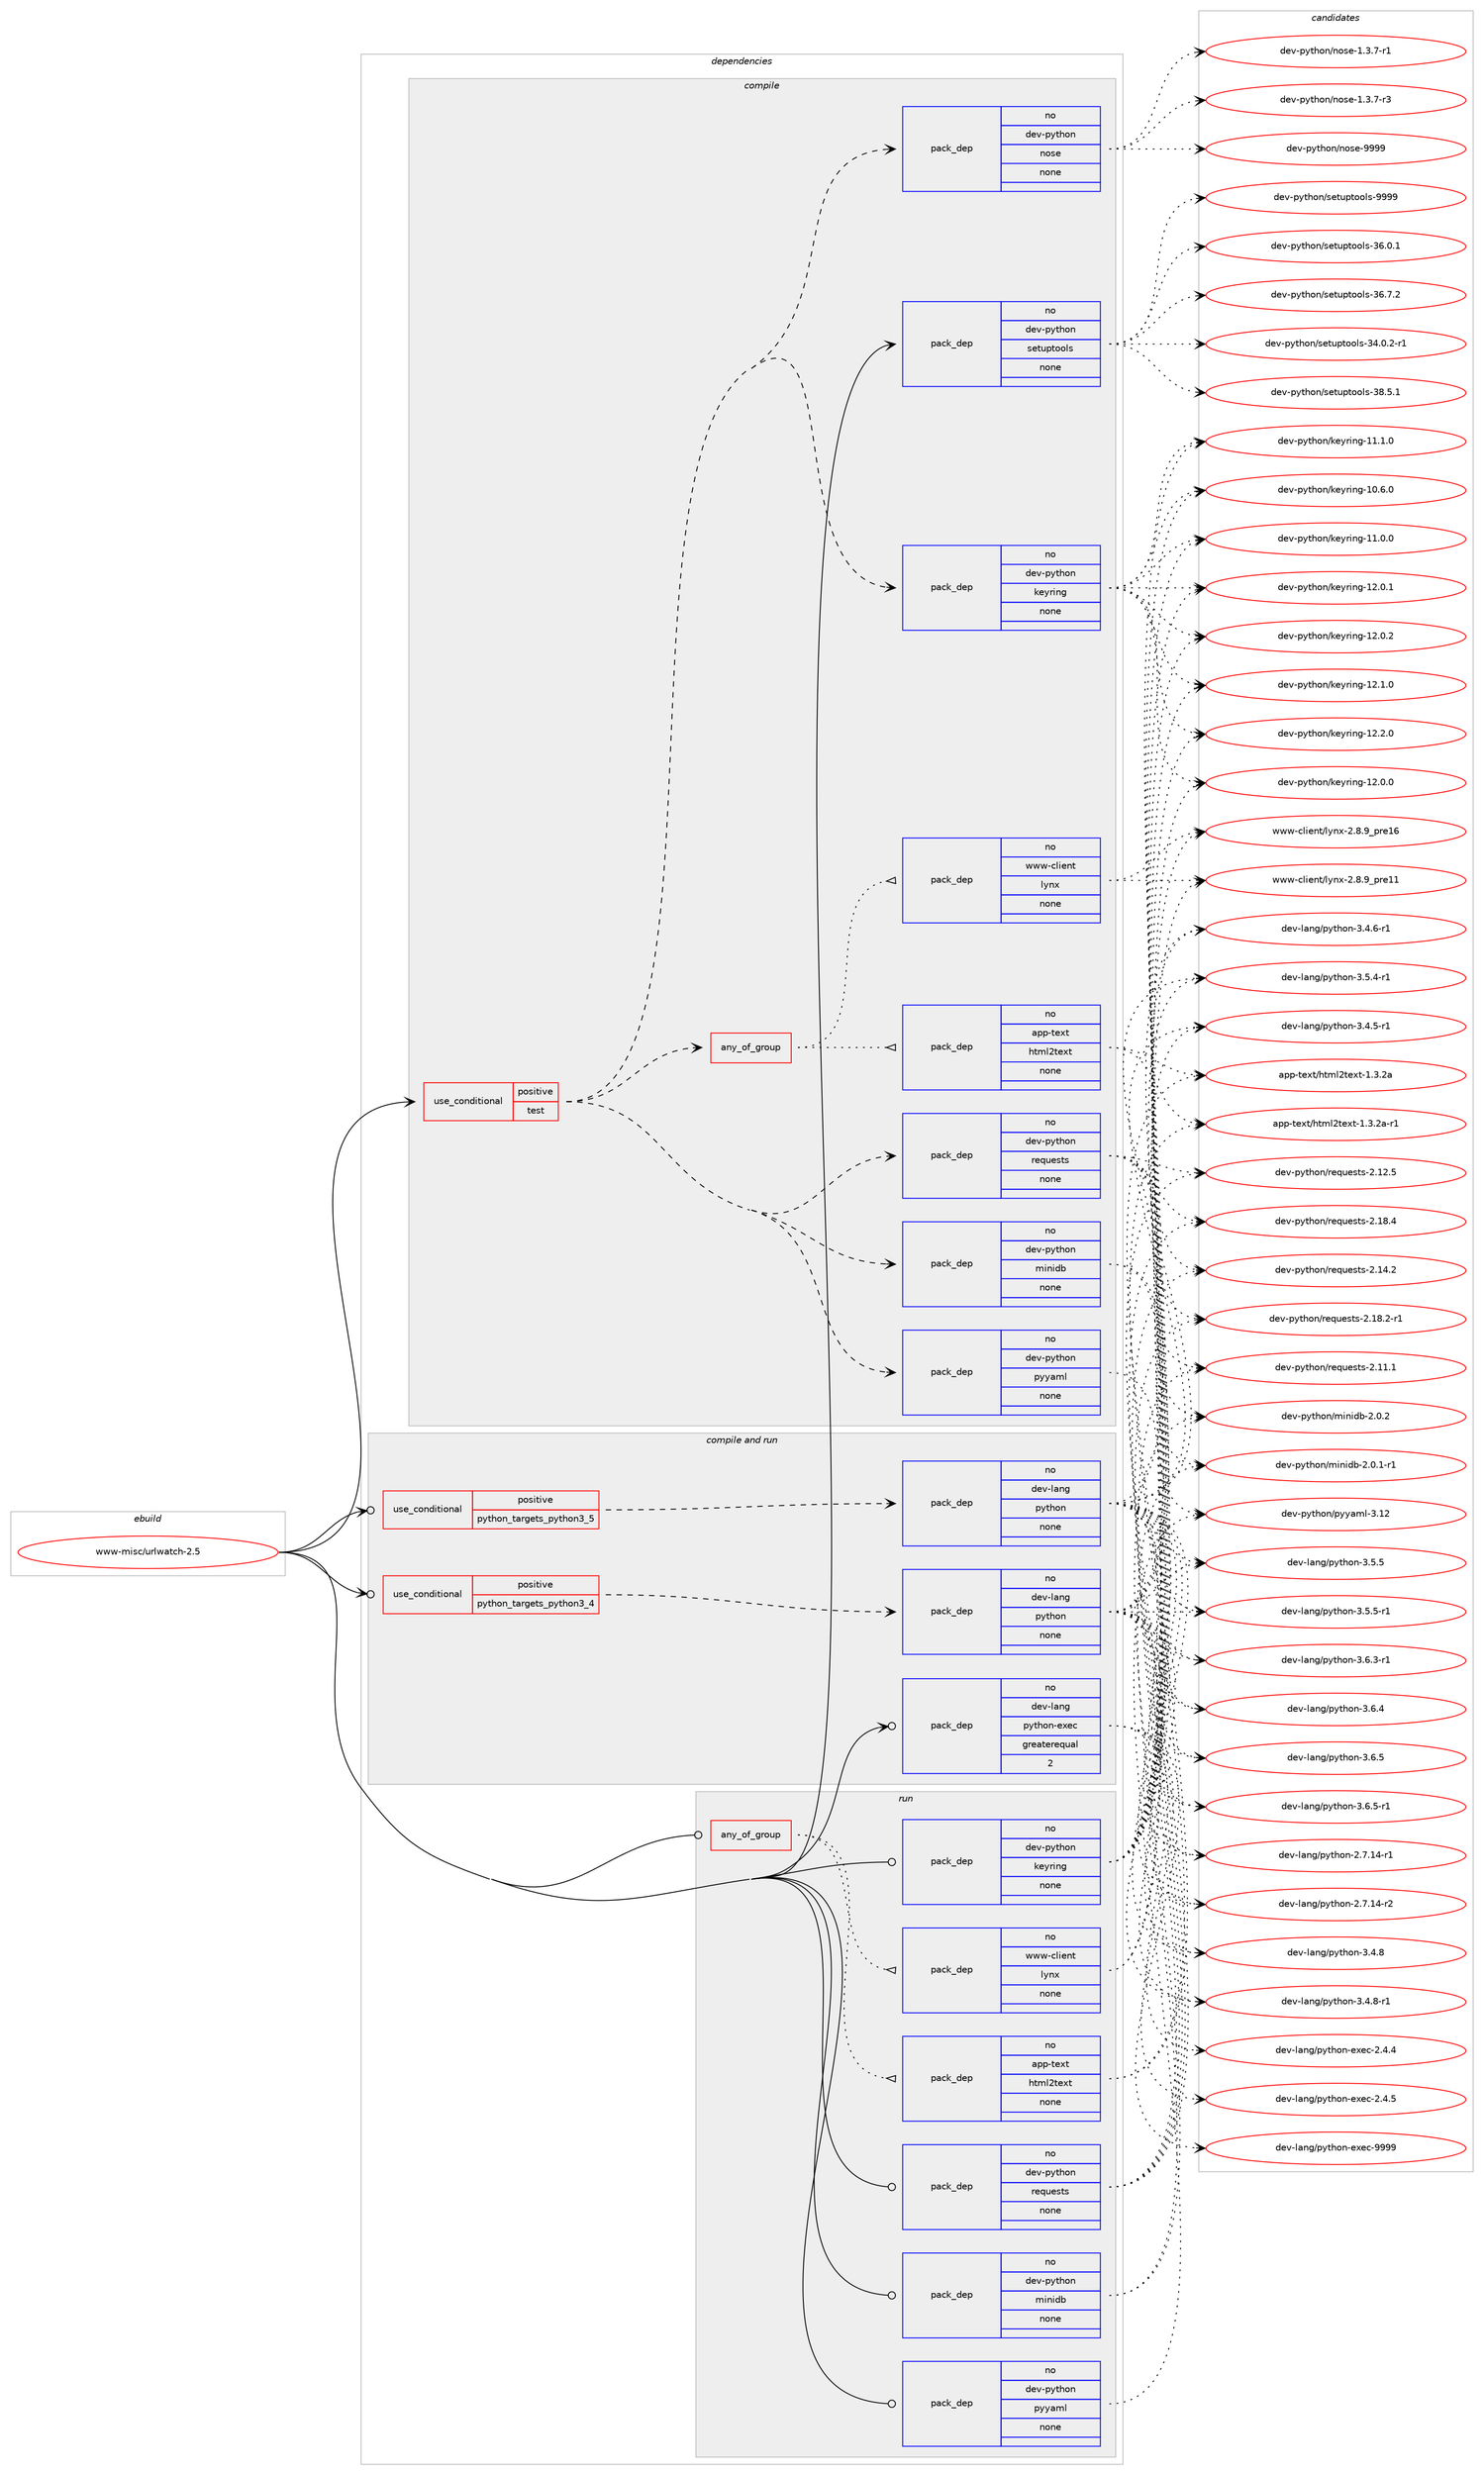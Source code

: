 digraph prolog {

# *************
# Graph options
# *************

newrank=true;
concentrate=true;
compound=true;
graph [rankdir=LR,fontname=Helvetica,fontsize=10,ranksep=1.5];#, ranksep=2.5, nodesep=0.2];
edge  [arrowhead=vee];
node  [fontname=Helvetica,fontsize=10];

# **********
# The ebuild
# **********

subgraph cluster_leftcol {
color=gray;
rank=same;
label=<<i>ebuild</i>>;
id [label="www-misc/urlwatch-2.5", color=red, width=4, href="../www-misc/urlwatch-2.5.svg"];
}

# ****************
# The dependencies
# ****************

subgraph cluster_midcol {
color=gray;
label=<<i>dependencies</i>>;
subgraph cluster_compile {
fillcolor="#eeeeee";
style=filled;
label=<<i>compile</i>>;
subgraph cond837 {
dependency8840 [label=<<TABLE BORDER="0" CELLBORDER="1" CELLSPACING="0" CELLPADDING="4"><TR><TD ROWSPAN="3" CELLPADDING="10">use_conditional</TD></TR><TR><TD>positive</TD></TR><TR><TD>test</TD></TR></TABLE>>, shape=none, color=red];
subgraph pack7899 {
dependency8841 [label=<<TABLE BORDER="0" CELLBORDER="1" CELLSPACING="0" CELLPADDING="4" WIDTH="220"><TR><TD ROWSPAN="6" CELLPADDING="30">pack_dep</TD></TR><TR><TD WIDTH="110">no</TD></TR><TR><TD>dev-python</TD></TR><TR><TD>keyring</TD></TR><TR><TD>none</TD></TR><TR><TD></TD></TR></TABLE>>, shape=none, color=blue];
}
dependency8840:e -> dependency8841:w [weight=20,style="dashed",arrowhead="vee"];
subgraph pack7900 {
dependency8842 [label=<<TABLE BORDER="0" CELLBORDER="1" CELLSPACING="0" CELLPADDING="4" WIDTH="220"><TR><TD ROWSPAN="6" CELLPADDING="30">pack_dep</TD></TR><TR><TD WIDTH="110">no</TD></TR><TR><TD>dev-python</TD></TR><TR><TD>pyyaml</TD></TR><TR><TD>none</TD></TR><TR><TD></TD></TR></TABLE>>, shape=none, color=blue];
}
dependency8840:e -> dependency8842:w [weight=20,style="dashed",arrowhead="vee"];
subgraph pack7901 {
dependency8843 [label=<<TABLE BORDER="0" CELLBORDER="1" CELLSPACING="0" CELLPADDING="4" WIDTH="220"><TR><TD ROWSPAN="6" CELLPADDING="30">pack_dep</TD></TR><TR><TD WIDTH="110">no</TD></TR><TR><TD>dev-python</TD></TR><TR><TD>minidb</TD></TR><TR><TD>none</TD></TR><TR><TD></TD></TR></TABLE>>, shape=none, color=blue];
}
dependency8840:e -> dependency8843:w [weight=20,style="dashed",arrowhead="vee"];
subgraph pack7902 {
dependency8844 [label=<<TABLE BORDER="0" CELLBORDER="1" CELLSPACING="0" CELLPADDING="4" WIDTH="220"><TR><TD ROWSPAN="6" CELLPADDING="30">pack_dep</TD></TR><TR><TD WIDTH="110">no</TD></TR><TR><TD>dev-python</TD></TR><TR><TD>requests</TD></TR><TR><TD>none</TD></TR><TR><TD></TD></TR></TABLE>>, shape=none, color=blue];
}
dependency8840:e -> dependency8844:w [weight=20,style="dashed",arrowhead="vee"];
subgraph any100 {
dependency8845 [label=<<TABLE BORDER="0" CELLBORDER="1" CELLSPACING="0" CELLPADDING="4"><TR><TD CELLPADDING="10">any_of_group</TD></TR></TABLE>>, shape=none, color=red];subgraph pack7903 {
dependency8846 [label=<<TABLE BORDER="0" CELLBORDER="1" CELLSPACING="0" CELLPADDING="4" WIDTH="220"><TR><TD ROWSPAN="6" CELLPADDING="30">pack_dep</TD></TR><TR><TD WIDTH="110">no</TD></TR><TR><TD>www-client</TD></TR><TR><TD>lynx</TD></TR><TR><TD>none</TD></TR><TR><TD></TD></TR></TABLE>>, shape=none, color=blue];
}
dependency8845:e -> dependency8846:w [weight=20,style="dotted",arrowhead="oinv"];
subgraph pack7904 {
dependency8847 [label=<<TABLE BORDER="0" CELLBORDER="1" CELLSPACING="0" CELLPADDING="4" WIDTH="220"><TR><TD ROWSPAN="6" CELLPADDING="30">pack_dep</TD></TR><TR><TD WIDTH="110">no</TD></TR><TR><TD>app-text</TD></TR><TR><TD>html2text</TD></TR><TR><TD>none</TD></TR><TR><TD></TD></TR></TABLE>>, shape=none, color=blue];
}
dependency8845:e -> dependency8847:w [weight=20,style="dotted",arrowhead="oinv"];
}
dependency8840:e -> dependency8845:w [weight=20,style="dashed",arrowhead="vee"];
subgraph pack7905 {
dependency8848 [label=<<TABLE BORDER="0" CELLBORDER="1" CELLSPACING="0" CELLPADDING="4" WIDTH="220"><TR><TD ROWSPAN="6" CELLPADDING="30">pack_dep</TD></TR><TR><TD WIDTH="110">no</TD></TR><TR><TD>dev-python</TD></TR><TR><TD>nose</TD></TR><TR><TD>none</TD></TR><TR><TD></TD></TR></TABLE>>, shape=none, color=blue];
}
dependency8840:e -> dependency8848:w [weight=20,style="dashed",arrowhead="vee"];
}
id:e -> dependency8840:w [weight=20,style="solid",arrowhead="vee"];
subgraph pack7906 {
dependency8849 [label=<<TABLE BORDER="0" CELLBORDER="1" CELLSPACING="0" CELLPADDING="4" WIDTH="220"><TR><TD ROWSPAN="6" CELLPADDING="30">pack_dep</TD></TR><TR><TD WIDTH="110">no</TD></TR><TR><TD>dev-python</TD></TR><TR><TD>setuptools</TD></TR><TR><TD>none</TD></TR><TR><TD></TD></TR></TABLE>>, shape=none, color=blue];
}
id:e -> dependency8849:w [weight=20,style="solid",arrowhead="vee"];
}
subgraph cluster_compileandrun {
fillcolor="#eeeeee";
style=filled;
label=<<i>compile and run</i>>;
subgraph cond838 {
dependency8850 [label=<<TABLE BORDER="0" CELLBORDER="1" CELLSPACING="0" CELLPADDING="4"><TR><TD ROWSPAN="3" CELLPADDING="10">use_conditional</TD></TR><TR><TD>positive</TD></TR><TR><TD>python_targets_python3_4</TD></TR></TABLE>>, shape=none, color=red];
subgraph pack7907 {
dependency8851 [label=<<TABLE BORDER="0" CELLBORDER="1" CELLSPACING="0" CELLPADDING="4" WIDTH="220"><TR><TD ROWSPAN="6" CELLPADDING="30">pack_dep</TD></TR><TR><TD WIDTH="110">no</TD></TR><TR><TD>dev-lang</TD></TR><TR><TD>python</TD></TR><TR><TD>none</TD></TR><TR><TD></TD></TR></TABLE>>, shape=none, color=blue];
}
dependency8850:e -> dependency8851:w [weight=20,style="dashed",arrowhead="vee"];
}
id:e -> dependency8850:w [weight=20,style="solid",arrowhead="odotvee"];
subgraph cond839 {
dependency8852 [label=<<TABLE BORDER="0" CELLBORDER="1" CELLSPACING="0" CELLPADDING="4"><TR><TD ROWSPAN="3" CELLPADDING="10">use_conditional</TD></TR><TR><TD>positive</TD></TR><TR><TD>python_targets_python3_5</TD></TR></TABLE>>, shape=none, color=red];
subgraph pack7908 {
dependency8853 [label=<<TABLE BORDER="0" CELLBORDER="1" CELLSPACING="0" CELLPADDING="4" WIDTH="220"><TR><TD ROWSPAN="6" CELLPADDING="30">pack_dep</TD></TR><TR><TD WIDTH="110">no</TD></TR><TR><TD>dev-lang</TD></TR><TR><TD>python</TD></TR><TR><TD>none</TD></TR><TR><TD></TD></TR></TABLE>>, shape=none, color=blue];
}
dependency8852:e -> dependency8853:w [weight=20,style="dashed",arrowhead="vee"];
}
id:e -> dependency8852:w [weight=20,style="solid",arrowhead="odotvee"];
subgraph pack7909 {
dependency8854 [label=<<TABLE BORDER="0" CELLBORDER="1" CELLSPACING="0" CELLPADDING="4" WIDTH="220"><TR><TD ROWSPAN="6" CELLPADDING="30">pack_dep</TD></TR><TR><TD WIDTH="110">no</TD></TR><TR><TD>dev-lang</TD></TR><TR><TD>python-exec</TD></TR><TR><TD>greaterequal</TD></TR><TR><TD>2</TD></TR></TABLE>>, shape=none, color=blue];
}
id:e -> dependency8854:w [weight=20,style="solid",arrowhead="odotvee"];
}
subgraph cluster_run {
fillcolor="#eeeeee";
style=filled;
label=<<i>run</i>>;
subgraph any101 {
dependency8855 [label=<<TABLE BORDER="0" CELLBORDER="1" CELLSPACING="0" CELLPADDING="4"><TR><TD CELLPADDING="10">any_of_group</TD></TR></TABLE>>, shape=none, color=red];subgraph pack7910 {
dependency8856 [label=<<TABLE BORDER="0" CELLBORDER="1" CELLSPACING="0" CELLPADDING="4" WIDTH="220"><TR><TD ROWSPAN="6" CELLPADDING="30">pack_dep</TD></TR><TR><TD WIDTH="110">no</TD></TR><TR><TD>www-client</TD></TR><TR><TD>lynx</TD></TR><TR><TD>none</TD></TR><TR><TD></TD></TR></TABLE>>, shape=none, color=blue];
}
dependency8855:e -> dependency8856:w [weight=20,style="dotted",arrowhead="oinv"];
subgraph pack7911 {
dependency8857 [label=<<TABLE BORDER="0" CELLBORDER="1" CELLSPACING="0" CELLPADDING="4" WIDTH="220"><TR><TD ROWSPAN="6" CELLPADDING="30">pack_dep</TD></TR><TR><TD WIDTH="110">no</TD></TR><TR><TD>app-text</TD></TR><TR><TD>html2text</TD></TR><TR><TD>none</TD></TR><TR><TD></TD></TR></TABLE>>, shape=none, color=blue];
}
dependency8855:e -> dependency8857:w [weight=20,style="dotted",arrowhead="oinv"];
}
id:e -> dependency8855:w [weight=20,style="solid",arrowhead="odot"];
subgraph pack7912 {
dependency8858 [label=<<TABLE BORDER="0" CELLBORDER="1" CELLSPACING="0" CELLPADDING="4" WIDTH="220"><TR><TD ROWSPAN="6" CELLPADDING="30">pack_dep</TD></TR><TR><TD WIDTH="110">no</TD></TR><TR><TD>dev-python</TD></TR><TR><TD>keyring</TD></TR><TR><TD>none</TD></TR><TR><TD></TD></TR></TABLE>>, shape=none, color=blue];
}
id:e -> dependency8858:w [weight=20,style="solid",arrowhead="odot"];
subgraph pack7913 {
dependency8859 [label=<<TABLE BORDER="0" CELLBORDER="1" CELLSPACING="0" CELLPADDING="4" WIDTH="220"><TR><TD ROWSPAN="6" CELLPADDING="30">pack_dep</TD></TR><TR><TD WIDTH="110">no</TD></TR><TR><TD>dev-python</TD></TR><TR><TD>minidb</TD></TR><TR><TD>none</TD></TR><TR><TD></TD></TR></TABLE>>, shape=none, color=blue];
}
id:e -> dependency8859:w [weight=20,style="solid",arrowhead="odot"];
subgraph pack7914 {
dependency8860 [label=<<TABLE BORDER="0" CELLBORDER="1" CELLSPACING="0" CELLPADDING="4" WIDTH="220"><TR><TD ROWSPAN="6" CELLPADDING="30">pack_dep</TD></TR><TR><TD WIDTH="110">no</TD></TR><TR><TD>dev-python</TD></TR><TR><TD>pyyaml</TD></TR><TR><TD>none</TD></TR><TR><TD></TD></TR></TABLE>>, shape=none, color=blue];
}
id:e -> dependency8860:w [weight=20,style="solid",arrowhead="odot"];
subgraph pack7915 {
dependency8861 [label=<<TABLE BORDER="0" CELLBORDER="1" CELLSPACING="0" CELLPADDING="4" WIDTH="220"><TR><TD ROWSPAN="6" CELLPADDING="30">pack_dep</TD></TR><TR><TD WIDTH="110">no</TD></TR><TR><TD>dev-python</TD></TR><TR><TD>requests</TD></TR><TR><TD>none</TD></TR><TR><TD></TD></TR></TABLE>>, shape=none, color=blue];
}
id:e -> dependency8861:w [weight=20,style="solid",arrowhead="odot"];
}
}

# **************
# The candidates
# **************

subgraph cluster_choices {
rank=same;
color=gray;
label=<<i>candidates</i>>;

subgraph choice7899 {
color=black;
nodesep=1;
choice100101118451121211161041111104710710112111410511010345495046484648 [label="dev-python/keyring-12.0.0", color=red, width=4,href="../dev-python/keyring-12.0.0.svg"];
choice100101118451121211161041111104710710112111410511010345494846544648 [label="dev-python/keyring-10.6.0", color=red, width=4,href="../dev-python/keyring-10.6.0.svg"];
choice100101118451121211161041111104710710112111410511010345494946484648 [label="dev-python/keyring-11.0.0", color=red, width=4,href="../dev-python/keyring-11.0.0.svg"];
choice100101118451121211161041111104710710112111410511010345494946494648 [label="dev-python/keyring-11.1.0", color=red, width=4,href="../dev-python/keyring-11.1.0.svg"];
choice100101118451121211161041111104710710112111410511010345495046484649 [label="dev-python/keyring-12.0.1", color=red, width=4,href="../dev-python/keyring-12.0.1.svg"];
choice100101118451121211161041111104710710112111410511010345495046484650 [label="dev-python/keyring-12.0.2", color=red, width=4,href="../dev-python/keyring-12.0.2.svg"];
choice100101118451121211161041111104710710112111410511010345495046494648 [label="dev-python/keyring-12.1.0", color=red, width=4,href="../dev-python/keyring-12.1.0.svg"];
choice100101118451121211161041111104710710112111410511010345495046504648 [label="dev-python/keyring-12.2.0", color=red, width=4,href="../dev-python/keyring-12.2.0.svg"];
dependency8841:e -> choice100101118451121211161041111104710710112111410511010345495046484648:w [style=dotted,weight="100"];
dependency8841:e -> choice100101118451121211161041111104710710112111410511010345494846544648:w [style=dotted,weight="100"];
dependency8841:e -> choice100101118451121211161041111104710710112111410511010345494946484648:w [style=dotted,weight="100"];
dependency8841:e -> choice100101118451121211161041111104710710112111410511010345494946494648:w [style=dotted,weight="100"];
dependency8841:e -> choice100101118451121211161041111104710710112111410511010345495046484649:w [style=dotted,weight="100"];
dependency8841:e -> choice100101118451121211161041111104710710112111410511010345495046484650:w [style=dotted,weight="100"];
dependency8841:e -> choice100101118451121211161041111104710710112111410511010345495046494648:w [style=dotted,weight="100"];
dependency8841:e -> choice100101118451121211161041111104710710112111410511010345495046504648:w [style=dotted,weight="100"];
}
subgraph choice7900 {
color=black;
nodesep=1;
choice1001011184511212111610411111047112121121971091084551464950 [label="dev-python/pyyaml-3.12", color=red, width=4,href="../dev-python/pyyaml-3.12.svg"];
dependency8842:e -> choice1001011184511212111610411111047112121121971091084551464950:w [style=dotted,weight="100"];
}
subgraph choice7901 {
color=black;
nodesep=1;
choice1001011184511212111610411111047109105110105100984550464846494511449 [label="dev-python/minidb-2.0.1-r1", color=red, width=4,href="../dev-python/minidb-2.0.1-r1.svg"];
choice100101118451121211161041111104710910511010510098455046484650 [label="dev-python/minidb-2.0.2", color=red, width=4,href="../dev-python/minidb-2.0.2.svg"];
dependency8843:e -> choice1001011184511212111610411111047109105110105100984550464846494511449:w [style=dotted,weight="100"];
dependency8843:e -> choice100101118451121211161041111104710910511010510098455046484650:w [style=dotted,weight="100"];
}
subgraph choice7902 {
color=black;
nodesep=1;
choice100101118451121211161041111104711410111311710111511611545504649494649 [label="dev-python/requests-2.11.1", color=red, width=4,href="../dev-python/requests-2.11.1.svg"];
choice100101118451121211161041111104711410111311710111511611545504649504653 [label="dev-python/requests-2.12.5", color=red, width=4,href="../dev-python/requests-2.12.5.svg"];
choice100101118451121211161041111104711410111311710111511611545504649524650 [label="dev-python/requests-2.14.2", color=red, width=4,href="../dev-python/requests-2.14.2.svg"];
choice1001011184511212111610411111047114101113117101115116115455046495646504511449 [label="dev-python/requests-2.18.2-r1", color=red, width=4,href="../dev-python/requests-2.18.2-r1.svg"];
choice100101118451121211161041111104711410111311710111511611545504649564652 [label="dev-python/requests-2.18.4", color=red, width=4,href="../dev-python/requests-2.18.4.svg"];
dependency8844:e -> choice100101118451121211161041111104711410111311710111511611545504649494649:w [style=dotted,weight="100"];
dependency8844:e -> choice100101118451121211161041111104711410111311710111511611545504649504653:w [style=dotted,weight="100"];
dependency8844:e -> choice100101118451121211161041111104711410111311710111511611545504649524650:w [style=dotted,weight="100"];
dependency8844:e -> choice1001011184511212111610411111047114101113117101115116115455046495646504511449:w [style=dotted,weight="100"];
dependency8844:e -> choice100101118451121211161041111104711410111311710111511611545504649564652:w [style=dotted,weight="100"];
}
subgraph choice7903 {
color=black;
nodesep=1;
choice119119119459910810510111011647108121110120455046564657951121141014949 [label="www-client/lynx-2.8.9_pre11", color=red, width=4,href="../www-client/lynx-2.8.9_pre11.svg"];
choice119119119459910810510111011647108121110120455046564657951121141014954 [label="www-client/lynx-2.8.9_pre16", color=red, width=4,href="../www-client/lynx-2.8.9_pre16.svg"];
dependency8846:e -> choice119119119459910810510111011647108121110120455046564657951121141014949:w [style=dotted,weight="100"];
dependency8846:e -> choice119119119459910810510111011647108121110120455046564657951121141014954:w [style=dotted,weight="100"];
}
subgraph choice7904 {
color=black;
nodesep=1;
choice9711211245116101120116471041161091085011610112011645494651465097 [label="app-text/html2text-1.3.2a", color=red, width=4,href="../app-text/html2text-1.3.2a.svg"];
choice97112112451161011201164710411610910850116101120116454946514650974511449 [label="app-text/html2text-1.3.2a-r1", color=red, width=4,href="../app-text/html2text-1.3.2a-r1.svg"];
dependency8847:e -> choice9711211245116101120116471041161091085011610112011645494651465097:w [style=dotted,weight="100"];
dependency8847:e -> choice97112112451161011201164710411610910850116101120116454946514650974511449:w [style=dotted,weight="100"];
}
subgraph choice7905 {
color=black;
nodesep=1;
choice10010111845112121116104111110471101111151014549465146554511449 [label="dev-python/nose-1.3.7-r1", color=red, width=4,href="../dev-python/nose-1.3.7-r1.svg"];
choice10010111845112121116104111110471101111151014549465146554511451 [label="dev-python/nose-1.3.7-r3", color=red, width=4,href="../dev-python/nose-1.3.7-r3.svg"];
choice10010111845112121116104111110471101111151014557575757 [label="dev-python/nose-9999", color=red, width=4,href="../dev-python/nose-9999.svg"];
dependency8848:e -> choice10010111845112121116104111110471101111151014549465146554511449:w [style=dotted,weight="100"];
dependency8848:e -> choice10010111845112121116104111110471101111151014549465146554511451:w [style=dotted,weight="100"];
dependency8848:e -> choice10010111845112121116104111110471101111151014557575757:w [style=dotted,weight="100"];
}
subgraph choice7906 {
color=black;
nodesep=1;
choice1001011184511212111610411111047115101116117112116111111108115455152464846504511449 [label="dev-python/setuptools-34.0.2-r1", color=red, width=4,href="../dev-python/setuptools-34.0.2-r1.svg"];
choice100101118451121211161041111104711510111611711211611111110811545515446484649 [label="dev-python/setuptools-36.0.1", color=red, width=4,href="../dev-python/setuptools-36.0.1.svg"];
choice100101118451121211161041111104711510111611711211611111110811545515446554650 [label="dev-python/setuptools-36.7.2", color=red, width=4,href="../dev-python/setuptools-36.7.2.svg"];
choice100101118451121211161041111104711510111611711211611111110811545515646534649 [label="dev-python/setuptools-38.5.1", color=red, width=4,href="../dev-python/setuptools-38.5.1.svg"];
choice10010111845112121116104111110471151011161171121161111111081154557575757 [label="dev-python/setuptools-9999", color=red, width=4,href="../dev-python/setuptools-9999.svg"];
dependency8849:e -> choice1001011184511212111610411111047115101116117112116111111108115455152464846504511449:w [style=dotted,weight="100"];
dependency8849:e -> choice100101118451121211161041111104711510111611711211611111110811545515446484649:w [style=dotted,weight="100"];
dependency8849:e -> choice100101118451121211161041111104711510111611711211611111110811545515446554650:w [style=dotted,weight="100"];
dependency8849:e -> choice100101118451121211161041111104711510111611711211611111110811545515646534649:w [style=dotted,weight="100"];
dependency8849:e -> choice10010111845112121116104111110471151011161171121161111111081154557575757:w [style=dotted,weight="100"];
}
subgraph choice7907 {
color=black;
nodesep=1;
choice100101118451089711010347112121116104111110455046554649524511449 [label="dev-lang/python-2.7.14-r1", color=red, width=4,href="../dev-lang/python-2.7.14-r1.svg"];
choice100101118451089711010347112121116104111110455046554649524511450 [label="dev-lang/python-2.7.14-r2", color=red, width=4,href="../dev-lang/python-2.7.14-r2.svg"];
choice1001011184510897110103471121211161041111104551465246534511449 [label="dev-lang/python-3.4.5-r1", color=red, width=4,href="../dev-lang/python-3.4.5-r1.svg"];
choice1001011184510897110103471121211161041111104551465246544511449 [label="dev-lang/python-3.4.6-r1", color=red, width=4,href="../dev-lang/python-3.4.6-r1.svg"];
choice100101118451089711010347112121116104111110455146524656 [label="dev-lang/python-3.4.8", color=red, width=4,href="../dev-lang/python-3.4.8.svg"];
choice1001011184510897110103471121211161041111104551465246564511449 [label="dev-lang/python-3.4.8-r1", color=red, width=4,href="../dev-lang/python-3.4.8-r1.svg"];
choice1001011184510897110103471121211161041111104551465346524511449 [label="dev-lang/python-3.5.4-r1", color=red, width=4,href="../dev-lang/python-3.5.4-r1.svg"];
choice100101118451089711010347112121116104111110455146534653 [label="dev-lang/python-3.5.5", color=red, width=4,href="../dev-lang/python-3.5.5.svg"];
choice1001011184510897110103471121211161041111104551465346534511449 [label="dev-lang/python-3.5.5-r1", color=red, width=4,href="../dev-lang/python-3.5.5-r1.svg"];
choice1001011184510897110103471121211161041111104551465446514511449 [label="dev-lang/python-3.6.3-r1", color=red, width=4,href="../dev-lang/python-3.6.3-r1.svg"];
choice100101118451089711010347112121116104111110455146544652 [label="dev-lang/python-3.6.4", color=red, width=4,href="../dev-lang/python-3.6.4.svg"];
choice100101118451089711010347112121116104111110455146544653 [label="dev-lang/python-3.6.5", color=red, width=4,href="../dev-lang/python-3.6.5.svg"];
choice1001011184510897110103471121211161041111104551465446534511449 [label="dev-lang/python-3.6.5-r1", color=red, width=4,href="../dev-lang/python-3.6.5-r1.svg"];
dependency8851:e -> choice100101118451089711010347112121116104111110455046554649524511449:w [style=dotted,weight="100"];
dependency8851:e -> choice100101118451089711010347112121116104111110455046554649524511450:w [style=dotted,weight="100"];
dependency8851:e -> choice1001011184510897110103471121211161041111104551465246534511449:w [style=dotted,weight="100"];
dependency8851:e -> choice1001011184510897110103471121211161041111104551465246544511449:w [style=dotted,weight="100"];
dependency8851:e -> choice100101118451089711010347112121116104111110455146524656:w [style=dotted,weight="100"];
dependency8851:e -> choice1001011184510897110103471121211161041111104551465246564511449:w [style=dotted,weight="100"];
dependency8851:e -> choice1001011184510897110103471121211161041111104551465346524511449:w [style=dotted,weight="100"];
dependency8851:e -> choice100101118451089711010347112121116104111110455146534653:w [style=dotted,weight="100"];
dependency8851:e -> choice1001011184510897110103471121211161041111104551465346534511449:w [style=dotted,weight="100"];
dependency8851:e -> choice1001011184510897110103471121211161041111104551465446514511449:w [style=dotted,weight="100"];
dependency8851:e -> choice100101118451089711010347112121116104111110455146544652:w [style=dotted,weight="100"];
dependency8851:e -> choice100101118451089711010347112121116104111110455146544653:w [style=dotted,weight="100"];
dependency8851:e -> choice1001011184510897110103471121211161041111104551465446534511449:w [style=dotted,weight="100"];
}
subgraph choice7908 {
color=black;
nodesep=1;
choice100101118451089711010347112121116104111110455046554649524511449 [label="dev-lang/python-2.7.14-r1", color=red, width=4,href="../dev-lang/python-2.7.14-r1.svg"];
choice100101118451089711010347112121116104111110455046554649524511450 [label="dev-lang/python-2.7.14-r2", color=red, width=4,href="../dev-lang/python-2.7.14-r2.svg"];
choice1001011184510897110103471121211161041111104551465246534511449 [label="dev-lang/python-3.4.5-r1", color=red, width=4,href="../dev-lang/python-3.4.5-r1.svg"];
choice1001011184510897110103471121211161041111104551465246544511449 [label="dev-lang/python-3.4.6-r1", color=red, width=4,href="../dev-lang/python-3.4.6-r1.svg"];
choice100101118451089711010347112121116104111110455146524656 [label="dev-lang/python-3.4.8", color=red, width=4,href="../dev-lang/python-3.4.8.svg"];
choice1001011184510897110103471121211161041111104551465246564511449 [label="dev-lang/python-3.4.8-r1", color=red, width=4,href="../dev-lang/python-3.4.8-r1.svg"];
choice1001011184510897110103471121211161041111104551465346524511449 [label="dev-lang/python-3.5.4-r1", color=red, width=4,href="../dev-lang/python-3.5.4-r1.svg"];
choice100101118451089711010347112121116104111110455146534653 [label="dev-lang/python-3.5.5", color=red, width=4,href="../dev-lang/python-3.5.5.svg"];
choice1001011184510897110103471121211161041111104551465346534511449 [label="dev-lang/python-3.5.5-r1", color=red, width=4,href="../dev-lang/python-3.5.5-r1.svg"];
choice1001011184510897110103471121211161041111104551465446514511449 [label="dev-lang/python-3.6.3-r1", color=red, width=4,href="../dev-lang/python-3.6.3-r1.svg"];
choice100101118451089711010347112121116104111110455146544652 [label="dev-lang/python-3.6.4", color=red, width=4,href="../dev-lang/python-3.6.4.svg"];
choice100101118451089711010347112121116104111110455146544653 [label="dev-lang/python-3.6.5", color=red, width=4,href="../dev-lang/python-3.6.5.svg"];
choice1001011184510897110103471121211161041111104551465446534511449 [label="dev-lang/python-3.6.5-r1", color=red, width=4,href="../dev-lang/python-3.6.5-r1.svg"];
dependency8853:e -> choice100101118451089711010347112121116104111110455046554649524511449:w [style=dotted,weight="100"];
dependency8853:e -> choice100101118451089711010347112121116104111110455046554649524511450:w [style=dotted,weight="100"];
dependency8853:e -> choice1001011184510897110103471121211161041111104551465246534511449:w [style=dotted,weight="100"];
dependency8853:e -> choice1001011184510897110103471121211161041111104551465246544511449:w [style=dotted,weight="100"];
dependency8853:e -> choice100101118451089711010347112121116104111110455146524656:w [style=dotted,weight="100"];
dependency8853:e -> choice1001011184510897110103471121211161041111104551465246564511449:w [style=dotted,weight="100"];
dependency8853:e -> choice1001011184510897110103471121211161041111104551465346524511449:w [style=dotted,weight="100"];
dependency8853:e -> choice100101118451089711010347112121116104111110455146534653:w [style=dotted,weight="100"];
dependency8853:e -> choice1001011184510897110103471121211161041111104551465346534511449:w [style=dotted,weight="100"];
dependency8853:e -> choice1001011184510897110103471121211161041111104551465446514511449:w [style=dotted,weight="100"];
dependency8853:e -> choice100101118451089711010347112121116104111110455146544652:w [style=dotted,weight="100"];
dependency8853:e -> choice100101118451089711010347112121116104111110455146544653:w [style=dotted,weight="100"];
dependency8853:e -> choice1001011184510897110103471121211161041111104551465446534511449:w [style=dotted,weight="100"];
}
subgraph choice7909 {
color=black;
nodesep=1;
choice1001011184510897110103471121211161041111104510112010199455046524652 [label="dev-lang/python-exec-2.4.4", color=red, width=4,href="../dev-lang/python-exec-2.4.4.svg"];
choice1001011184510897110103471121211161041111104510112010199455046524653 [label="dev-lang/python-exec-2.4.5", color=red, width=4,href="../dev-lang/python-exec-2.4.5.svg"];
choice10010111845108971101034711212111610411111045101120101994557575757 [label="dev-lang/python-exec-9999", color=red, width=4,href="../dev-lang/python-exec-9999.svg"];
dependency8854:e -> choice1001011184510897110103471121211161041111104510112010199455046524652:w [style=dotted,weight="100"];
dependency8854:e -> choice1001011184510897110103471121211161041111104510112010199455046524653:w [style=dotted,weight="100"];
dependency8854:e -> choice10010111845108971101034711212111610411111045101120101994557575757:w [style=dotted,weight="100"];
}
subgraph choice7910 {
color=black;
nodesep=1;
choice119119119459910810510111011647108121110120455046564657951121141014949 [label="www-client/lynx-2.8.9_pre11", color=red, width=4,href="../www-client/lynx-2.8.9_pre11.svg"];
choice119119119459910810510111011647108121110120455046564657951121141014954 [label="www-client/lynx-2.8.9_pre16", color=red, width=4,href="../www-client/lynx-2.8.9_pre16.svg"];
dependency8856:e -> choice119119119459910810510111011647108121110120455046564657951121141014949:w [style=dotted,weight="100"];
dependency8856:e -> choice119119119459910810510111011647108121110120455046564657951121141014954:w [style=dotted,weight="100"];
}
subgraph choice7911 {
color=black;
nodesep=1;
choice9711211245116101120116471041161091085011610112011645494651465097 [label="app-text/html2text-1.3.2a", color=red, width=4,href="../app-text/html2text-1.3.2a.svg"];
choice97112112451161011201164710411610910850116101120116454946514650974511449 [label="app-text/html2text-1.3.2a-r1", color=red, width=4,href="../app-text/html2text-1.3.2a-r1.svg"];
dependency8857:e -> choice9711211245116101120116471041161091085011610112011645494651465097:w [style=dotted,weight="100"];
dependency8857:e -> choice97112112451161011201164710411610910850116101120116454946514650974511449:w [style=dotted,weight="100"];
}
subgraph choice7912 {
color=black;
nodesep=1;
choice100101118451121211161041111104710710112111410511010345495046484648 [label="dev-python/keyring-12.0.0", color=red, width=4,href="../dev-python/keyring-12.0.0.svg"];
choice100101118451121211161041111104710710112111410511010345494846544648 [label="dev-python/keyring-10.6.0", color=red, width=4,href="../dev-python/keyring-10.6.0.svg"];
choice100101118451121211161041111104710710112111410511010345494946484648 [label="dev-python/keyring-11.0.0", color=red, width=4,href="../dev-python/keyring-11.0.0.svg"];
choice100101118451121211161041111104710710112111410511010345494946494648 [label="dev-python/keyring-11.1.0", color=red, width=4,href="../dev-python/keyring-11.1.0.svg"];
choice100101118451121211161041111104710710112111410511010345495046484649 [label="dev-python/keyring-12.0.1", color=red, width=4,href="../dev-python/keyring-12.0.1.svg"];
choice100101118451121211161041111104710710112111410511010345495046484650 [label="dev-python/keyring-12.0.2", color=red, width=4,href="../dev-python/keyring-12.0.2.svg"];
choice100101118451121211161041111104710710112111410511010345495046494648 [label="dev-python/keyring-12.1.0", color=red, width=4,href="../dev-python/keyring-12.1.0.svg"];
choice100101118451121211161041111104710710112111410511010345495046504648 [label="dev-python/keyring-12.2.0", color=red, width=4,href="../dev-python/keyring-12.2.0.svg"];
dependency8858:e -> choice100101118451121211161041111104710710112111410511010345495046484648:w [style=dotted,weight="100"];
dependency8858:e -> choice100101118451121211161041111104710710112111410511010345494846544648:w [style=dotted,weight="100"];
dependency8858:e -> choice100101118451121211161041111104710710112111410511010345494946484648:w [style=dotted,weight="100"];
dependency8858:e -> choice100101118451121211161041111104710710112111410511010345494946494648:w [style=dotted,weight="100"];
dependency8858:e -> choice100101118451121211161041111104710710112111410511010345495046484649:w [style=dotted,weight="100"];
dependency8858:e -> choice100101118451121211161041111104710710112111410511010345495046484650:w [style=dotted,weight="100"];
dependency8858:e -> choice100101118451121211161041111104710710112111410511010345495046494648:w [style=dotted,weight="100"];
dependency8858:e -> choice100101118451121211161041111104710710112111410511010345495046504648:w [style=dotted,weight="100"];
}
subgraph choice7913 {
color=black;
nodesep=1;
choice1001011184511212111610411111047109105110105100984550464846494511449 [label="dev-python/minidb-2.0.1-r1", color=red, width=4,href="../dev-python/minidb-2.0.1-r1.svg"];
choice100101118451121211161041111104710910511010510098455046484650 [label="dev-python/minidb-2.0.2", color=red, width=4,href="../dev-python/minidb-2.0.2.svg"];
dependency8859:e -> choice1001011184511212111610411111047109105110105100984550464846494511449:w [style=dotted,weight="100"];
dependency8859:e -> choice100101118451121211161041111104710910511010510098455046484650:w [style=dotted,weight="100"];
}
subgraph choice7914 {
color=black;
nodesep=1;
choice1001011184511212111610411111047112121121971091084551464950 [label="dev-python/pyyaml-3.12", color=red, width=4,href="../dev-python/pyyaml-3.12.svg"];
dependency8860:e -> choice1001011184511212111610411111047112121121971091084551464950:w [style=dotted,weight="100"];
}
subgraph choice7915 {
color=black;
nodesep=1;
choice100101118451121211161041111104711410111311710111511611545504649494649 [label="dev-python/requests-2.11.1", color=red, width=4,href="../dev-python/requests-2.11.1.svg"];
choice100101118451121211161041111104711410111311710111511611545504649504653 [label="dev-python/requests-2.12.5", color=red, width=4,href="../dev-python/requests-2.12.5.svg"];
choice100101118451121211161041111104711410111311710111511611545504649524650 [label="dev-python/requests-2.14.2", color=red, width=4,href="../dev-python/requests-2.14.2.svg"];
choice1001011184511212111610411111047114101113117101115116115455046495646504511449 [label="dev-python/requests-2.18.2-r1", color=red, width=4,href="../dev-python/requests-2.18.2-r1.svg"];
choice100101118451121211161041111104711410111311710111511611545504649564652 [label="dev-python/requests-2.18.4", color=red, width=4,href="../dev-python/requests-2.18.4.svg"];
dependency8861:e -> choice100101118451121211161041111104711410111311710111511611545504649494649:w [style=dotted,weight="100"];
dependency8861:e -> choice100101118451121211161041111104711410111311710111511611545504649504653:w [style=dotted,weight="100"];
dependency8861:e -> choice100101118451121211161041111104711410111311710111511611545504649524650:w [style=dotted,weight="100"];
dependency8861:e -> choice1001011184511212111610411111047114101113117101115116115455046495646504511449:w [style=dotted,weight="100"];
dependency8861:e -> choice100101118451121211161041111104711410111311710111511611545504649564652:w [style=dotted,weight="100"];
}
}

}
